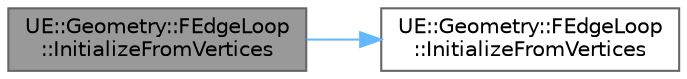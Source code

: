 digraph "UE::Geometry::FEdgeLoop::InitializeFromVertices"
{
 // INTERACTIVE_SVG=YES
 // LATEX_PDF_SIZE
  bgcolor="transparent";
  edge [fontname=Helvetica,fontsize=10,labelfontname=Helvetica,labelfontsize=10];
  node [fontname=Helvetica,fontsize=10,shape=box,height=0.2,width=0.4];
  rankdir="LR";
  Node1 [id="Node000001",label="UE::Geometry::FEdgeLoop\l::InitializeFromVertices",height=0.2,width=0.4,color="gray40", fillcolor="grey60", style="filled", fontcolor="black",tooltip="Construct EdgeLoop from list of vertices of mesh."];
  Node1 -> Node2 [id="edge1_Node000001_Node000002",color="steelblue1",style="solid",tooltip=" "];
  Node2 [id="Node000002",label="UE::Geometry::FEdgeLoop\l::InitializeFromVertices",height=0.2,width=0.4,color="grey40", fillcolor="white", style="filled",URL="$da/dd6/classUE_1_1Geometry_1_1FEdgeLoop.html#ad644ae7d006aa63d9a824e2adfd9e894",tooltip="Construct EdgeLoop from list of vertices of mesh."];
}
